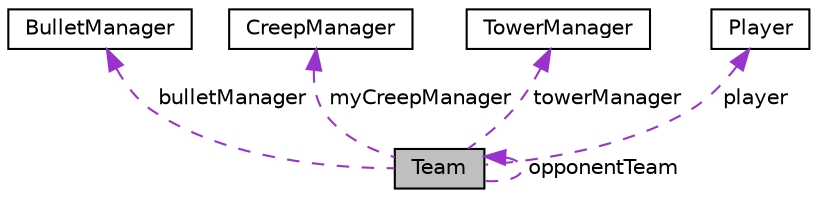 digraph "Team"
{
  edge [fontname="Helvetica",fontsize="10",labelfontname="Helvetica",labelfontsize="10"];
  node [fontname="Helvetica",fontsize="10",shape=record];
  Node1 [label="Team",height=0.2,width=0.4,color="black", fillcolor="grey75", style="filled", fontcolor="black"];
  Node2 -> Node1 [dir="back",color="darkorchid3",fontsize="10",style="dashed",label=" bulletManager" ,fontname="Helvetica"];
  Node2 [label="BulletManager",height=0.2,width=0.4,color="black", fillcolor="white", style="filled",URL="$class_bullet_manager.html",tooltip="Manages/ Stores the bullets and updates them. "];
  Node3 -> Node1 [dir="back",color="darkorchid3",fontsize="10",style="dashed",label=" myCreepManager" ,fontname="Helvetica"];
  Node3 [label="CreepManager",height=0.2,width=0.4,color="black", fillcolor="white", style="filled",URL="$class_creep_manager.html"];
  Node4 -> Node1 [dir="back",color="darkorchid3",fontsize="10",style="dashed",label=" towerManager" ,fontname="Helvetica"];
  Node4 [label="TowerManager",height=0.2,width=0.4,color="black", fillcolor="white", style="filled",URL="$class_tower_manager.html"];
  Node1 -> Node1 [dir="back",color="darkorchid3",fontsize="10",style="dashed",label=" opponentTeam" ,fontname="Helvetica"];
  Node5 -> Node1 [dir="back",color="darkorchid3",fontsize="10",style="dashed",label=" player" ,fontname="Helvetica"];
  Node5 [label="Player",height=0.2,width=0.4,color="black", fillcolor="white", style="filled",URL="$class_player.html"];
}
